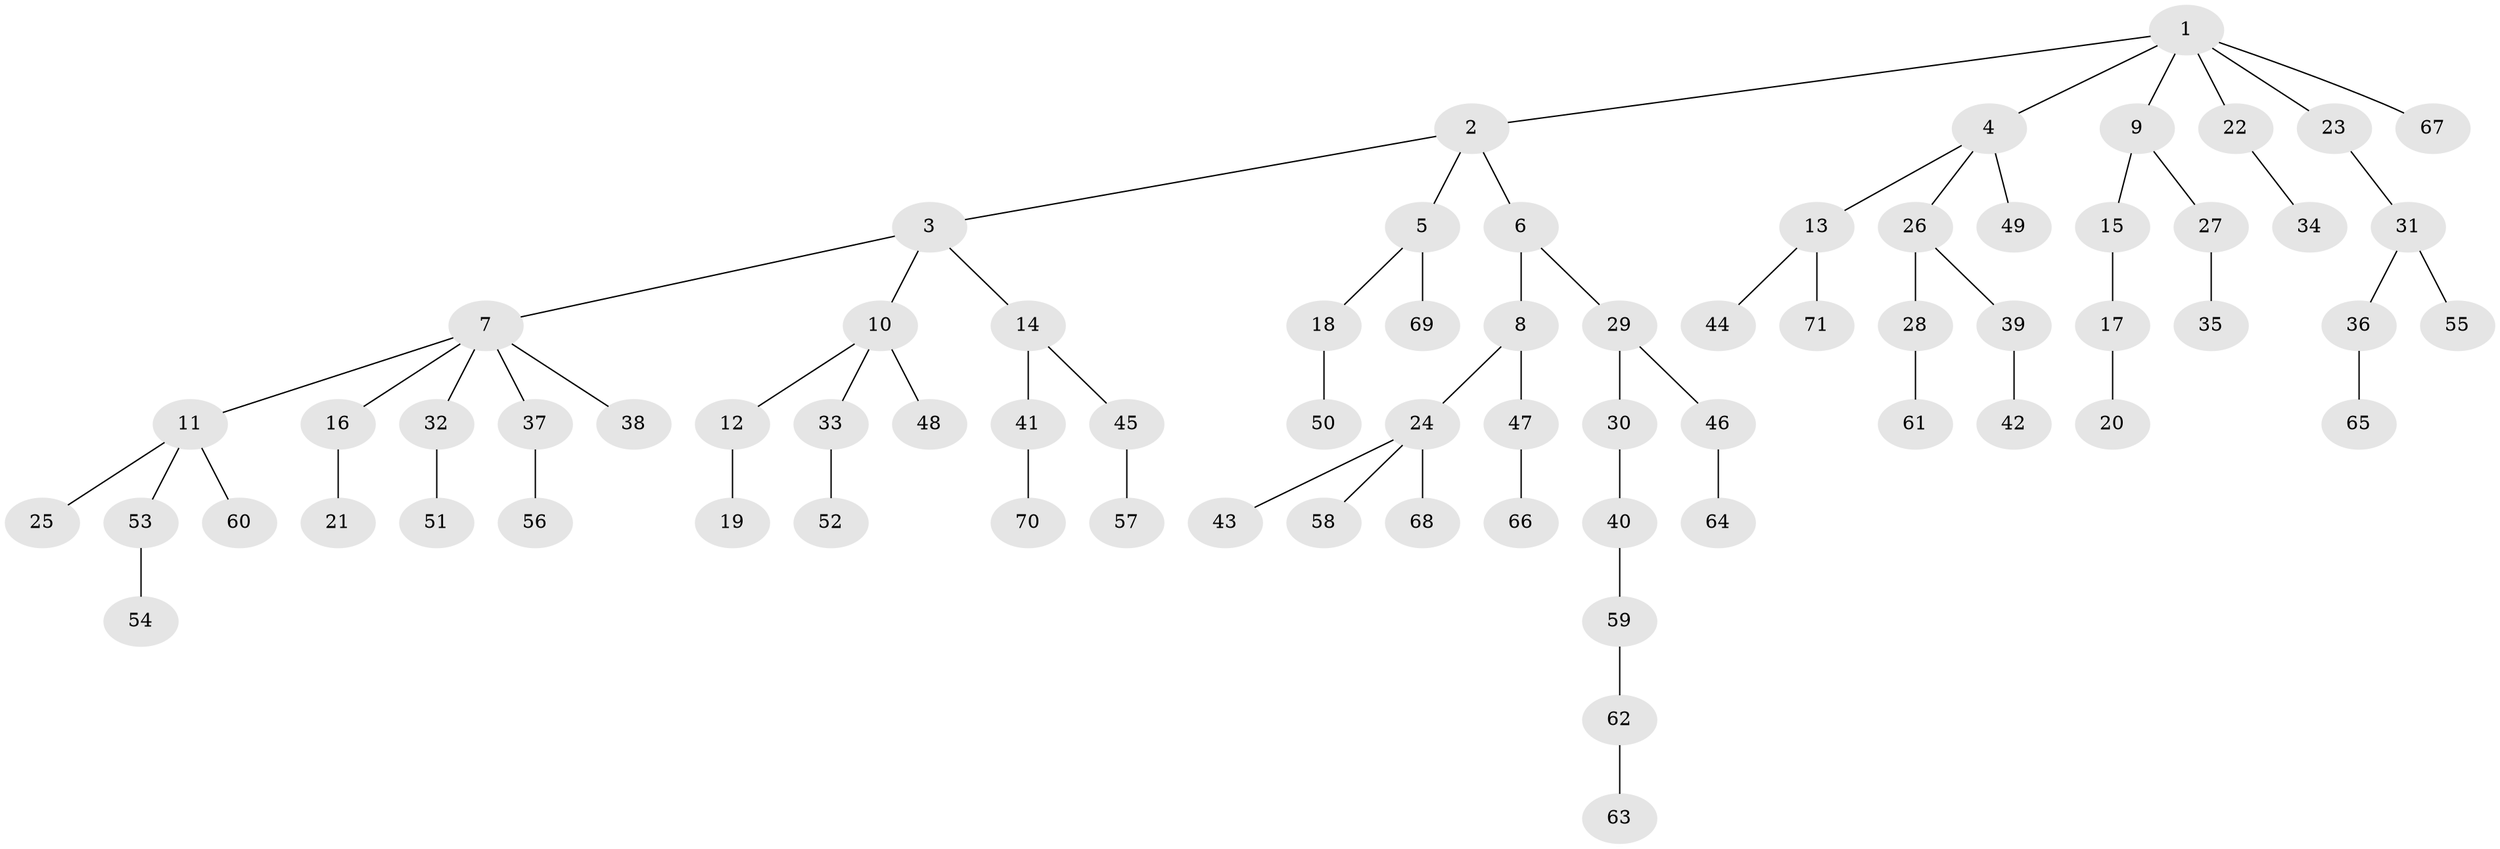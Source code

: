 // coarse degree distribution, {8: 0.022222222222222223, 4: 0.044444444444444446, 3: 0.2222222222222222, 6: 0.022222222222222223, 1: 0.5777777777777777, 2: 0.1111111111111111}
// Generated by graph-tools (version 1.1) at 2025/24/03/03/25 07:24:07]
// undirected, 71 vertices, 70 edges
graph export_dot {
graph [start="1"]
  node [color=gray90,style=filled];
  1;
  2;
  3;
  4;
  5;
  6;
  7;
  8;
  9;
  10;
  11;
  12;
  13;
  14;
  15;
  16;
  17;
  18;
  19;
  20;
  21;
  22;
  23;
  24;
  25;
  26;
  27;
  28;
  29;
  30;
  31;
  32;
  33;
  34;
  35;
  36;
  37;
  38;
  39;
  40;
  41;
  42;
  43;
  44;
  45;
  46;
  47;
  48;
  49;
  50;
  51;
  52;
  53;
  54;
  55;
  56;
  57;
  58;
  59;
  60;
  61;
  62;
  63;
  64;
  65;
  66;
  67;
  68;
  69;
  70;
  71;
  1 -- 2;
  1 -- 4;
  1 -- 9;
  1 -- 22;
  1 -- 23;
  1 -- 67;
  2 -- 3;
  2 -- 5;
  2 -- 6;
  3 -- 7;
  3 -- 10;
  3 -- 14;
  4 -- 13;
  4 -- 26;
  4 -- 49;
  5 -- 18;
  5 -- 69;
  6 -- 8;
  6 -- 29;
  7 -- 11;
  7 -- 16;
  7 -- 32;
  7 -- 37;
  7 -- 38;
  8 -- 24;
  8 -- 47;
  9 -- 15;
  9 -- 27;
  10 -- 12;
  10 -- 33;
  10 -- 48;
  11 -- 25;
  11 -- 53;
  11 -- 60;
  12 -- 19;
  13 -- 44;
  13 -- 71;
  14 -- 41;
  14 -- 45;
  15 -- 17;
  16 -- 21;
  17 -- 20;
  18 -- 50;
  22 -- 34;
  23 -- 31;
  24 -- 43;
  24 -- 58;
  24 -- 68;
  26 -- 28;
  26 -- 39;
  27 -- 35;
  28 -- 61;
  29 -- 30;
  29 -- 46;
  30 -- 40;
  31 -- 36;
  31 -- 55;
  32 -- 51;
  33 -- 52;
  36 -- 65;
  37 -- 56;
  39 -- 42;
  40 -- 59;
  41 -- 70;
  45 -- 57;
  46 -- 64;
  47 -- 66;
  53 -- 54;
  59 -- 62;
  62 -- 63;
}
